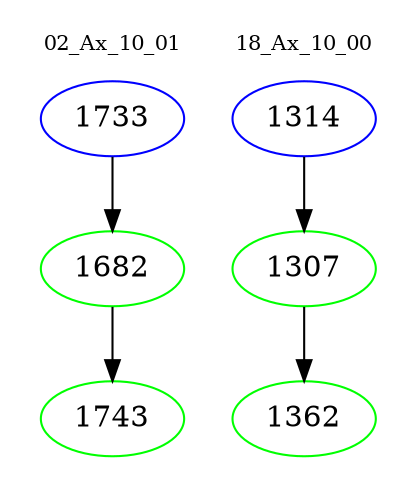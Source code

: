 digraph{
subgraph cluster_0 {
color = white
label = "02_Ax_10_01";
fontsize=10;
T0_1733 [label="1733", color="blue"]
T0_1733 -> T0_1682 [color="black"]
T0_1682 [label="1682", color="green"]
T0_1682 -> T0_1743 [color="black"]
T0_1743 [label="1743", color="green"]
}
subgraph cluster_1 {
color = white
label = "18_Ax_10_00";
fontsize=10;
T1_1314 [label="1314", color="blue"]
T1_1314 -> T1_1307 [color="black"]
T1_1307 [label="1307", color="green"]
T1_1307 -> T1_1362 [color="black"]
T1_1362 [label="1362", color="green"]
}
}
